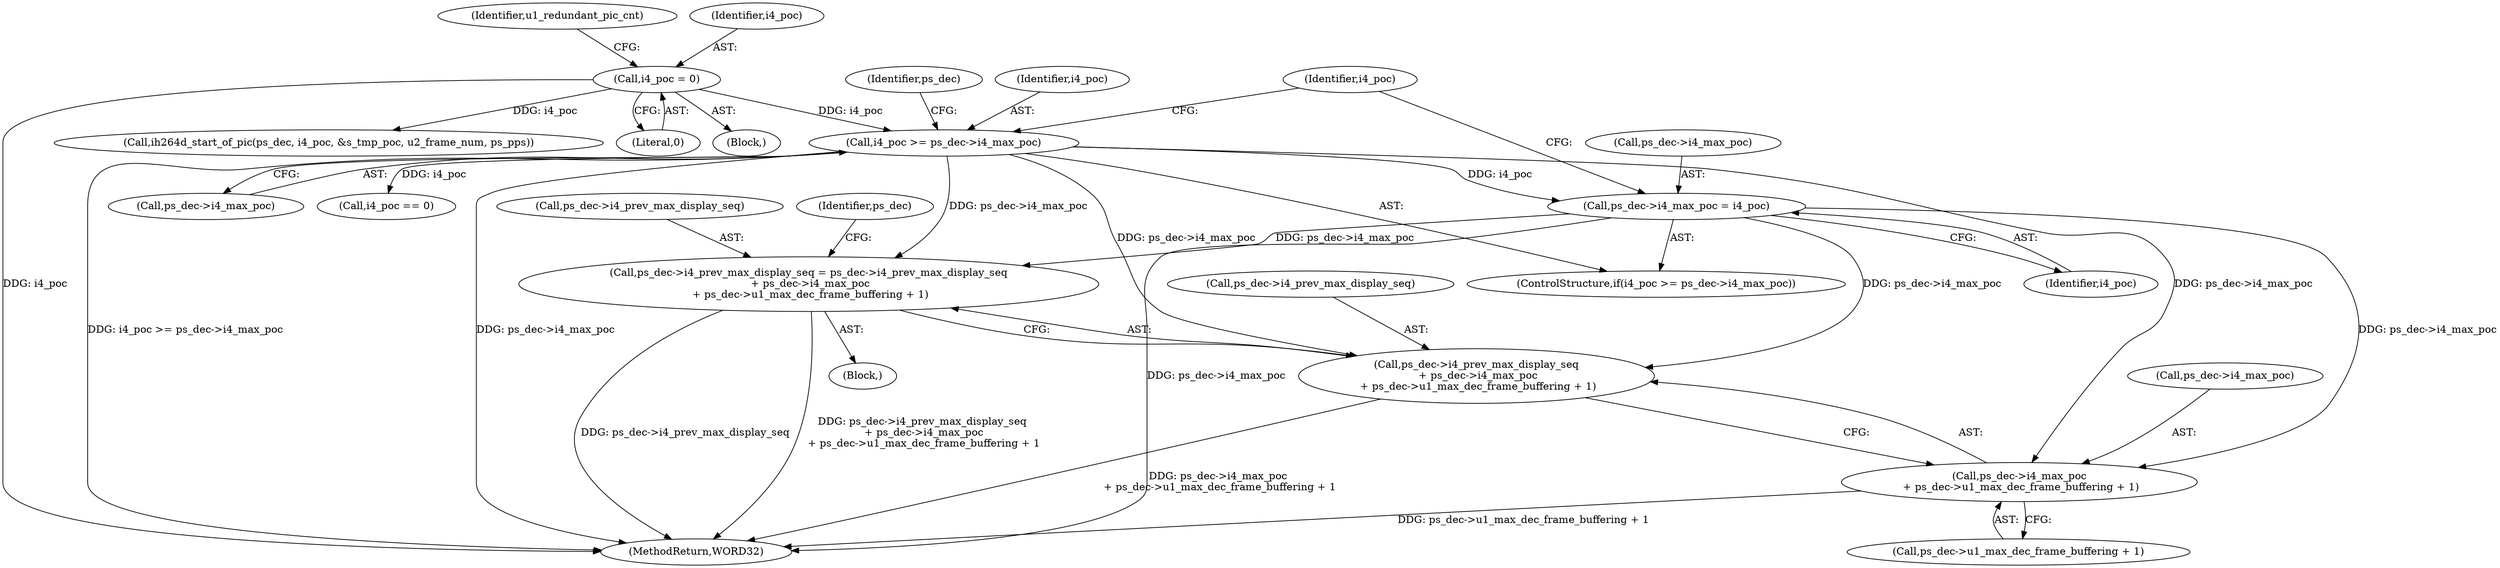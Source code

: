 digraph "0_Android_e629194c62a9a129ce378e08cb1059a8a53f1795_1@pointer" {
"1001375" [label="(Call,ps_dec->i4_max_poc = i4_poc)"];
"1001370" [label="(Call,i4_poc >= ps_dec->i4_max_poc)"];
"1000184" [label="(Call,i4_poc = 0)"];
"1001385" [label="(Call,ps_dec->i4_prev_max_display_seq = ps_dec->i4_prev_max_display_seq\n + ps_dec->i4_max_poc\n + ps_dec->u1_max_dec_frame_buffering + 1)"];
"1001389" [label="(Call,ps_dec->i4_prev_max_display_seq\n + ps_dec->i4_max_poc\n + ps_dec->u1_max_dec_frame_buffering + 1)"];
"1001393" [label="(Call,ps_dec->i4_max_poc\n + ps_dec->u1_max_dec_frame_buffering + 1)"];
"1001385" [label="(Call,ps_dec->i4_prev_max_display_seq = ps_dec->i4_prev_max_display_seq\n + ps_dec->i4_max_poc\n + ps_dec->u1_max_dec_frame_buffering + 1)"];
"1001372" [label="(Call,ps_dec->i4_max_poc)"];
"1001371" [label="(Identifier,i4_poc)"];
"1001370" [label="(Call,i4_poc >= ps_dec->i4_max_poc)"];
"1000192" [label="(Identifier,u1_redundant_pic_cnt)"];
"1001386" [label="(Call,ps_dec->i4_prev_max_display_seq)"];
"1001376" [label="(Call,ps_dec->i4_max_poc)"];
"1001571" [label="(Call,ih264d_start_of_pic(ps_dec, i4_poc, &s_tmp_poc, u2_frame_num, ps_pps))"];
"1001397" [label="(Call,ps_dec->u1_max_dec_frame_buffering + 1)"];
"1001382" [label="(Identifier,i4_poc)"];
"1001390" [label="(Call,ps_dec->i4_prev_max_display_seq)"];
"1001384" [label="(Block,)"];
"1001381" [label="(Call,i4_poc == 0)"];
"1000186" [label="(Literal,0)"];
"1000185" [label="(Identifier,i4_poc)"];
"1000166" [label="(Block,)"];
"1001394" [label="(Call,ps_dec->i4_max_poc)"];
"1001404" [label="(Identifier,ps_dec)"];
"1001377" [label="(Identifier,ps_dec)"];
"1001375" [label="(Call,ps_dec->i4_max_poc = i4_poc)"];
"1002570" [label="(MethodReturn,WORD32)"];
"1001393" [label="(Call,ps_dec->i4_max_poc\n + ps_dec->u1_max_dec_frame_buffering + 1)"];
"1001379" [label="(Identifier,i4_poc)"];
"1001369" [label="(ControlStructure,if(i4_poc >= ps_dec->i4_max_poc))"];
"1000184" [label="(Call,i4_poc = 0)"];
"1001389" [label="(Call,ps_dec->i4_prev_max_display_seq\n + ps_dec->i4_max_poc\n + ps_dec->u1_max_dec_frame_buffering + 1)"];
"1001375" -> "1001369"  [label="AST: "];
"1001375" -> "1001379"  [label="CFG: "];
"1001376" -> "1001375"  [label="AST: "];
"1001379" -> "1001375"  [label="AST: "];
"1001382" -> "1001375"  [label="CFG: "];
"1001375" -> "1002570"  [label="DDG: ps_dec->i4_max_poc"];
"1001370" -> "1001375"  [label="DDG: i4_poc"];
"1001375" -> "1001385"  [label="DDG: ps_dec->i4_max_poc"];
"1001375" -> "1001389"  [label="DDG: ps_dec->i4_max_poc"];
"1001375" -> "1001393"  [label="DDG: ps_dec->i4_max_poc"];
"1001370" -> "1001369"  [label="AST: "];
"1001370" -> "1001372"  [label="CFG: "];
"1001371" -> "1001370"  [label="AST: "];
"1001372" -> "1001370"  [label="AST: "];
"1001377" -> "1001370"  [label="CFG: "];
"1001382" -> "1001370"  [label="CFG: "];
"1001370" -> "1002570"  [label="DDG: ps_dec->i4_max_poc"];
"1001370" -> "1002570"  [label="DDG: i4_poc >= ps_dec->i4_max_poc"];
"1000184" -> "1001370"  [label="DDG: i4_poc"];
"1001370" -> "1001381"  [label="DDG: i4_poc"];
"1001370" -> "1001385"  [label="DDG: ps_dec->i4_max_poc"];
"1001370" -> "1001389"  [label="DDG: ps_dec->i4_max_poc"];
"1001370" -> "1001393"  [label="DDG: ps_dec->i4_max_poc"];
"1000184" -> "1000166"  [label="AST: "];
"1000184" -> "1000186"  [label="CFG: "];
"1000185" -> "1000184"  [label="AST: "];
"1000186" -> "1000184"  [label="AST: "];
"1000192" -> "1000184"  [label="CFG: "];
"1000184" -> "1002570"  [label="DDG: i4_poc"];
"1000184" -> "1001571"  [label="DDG: i4_poc"];
"1001385" -> "1001384"  [label="AST: "];
"1001385" -> "1001389"  [label="CFG: "];
"1001386" -> "1001385"  [label="AST: "];
"1001389" -> "1001385"  [label="AST: "];
"1001404" -> "1001385"  [label="CFG: "];
"1001385" -> "1002570"  [label="DDG: ps_dec->i4_prev_max_display_seq\n + ps_dec->i4_max_poc\n + ps_dec->u1_max_dec_frame_buffering + 1"];
"1001385" -> "1002570"  [label="DDG: ps_dec->i4_prev_max_display_seq"];
"1001389" -> "1001393"  [label="CFG: "];
"1001390" -> "1001389"  [label="AST: "];
"1001393" -> "1001389"  [label="AST: "];
"1001389" -> "1002570"  [label="DDG: ps_dec->i4_max_poc\n + ps_dec->u1_max_dec_frame_buffering + 1"];
"1001393" -> "1001397"  [label="CFG: "];
"1001394" -> "1001393"  [label="AST: "];
"1001397" -> "1001393"  [label="AST: "];
"1001393" -> "1002570"  [label="DDG: ps_dec->u1_max_dec_frame_buffering + 1"];
}
